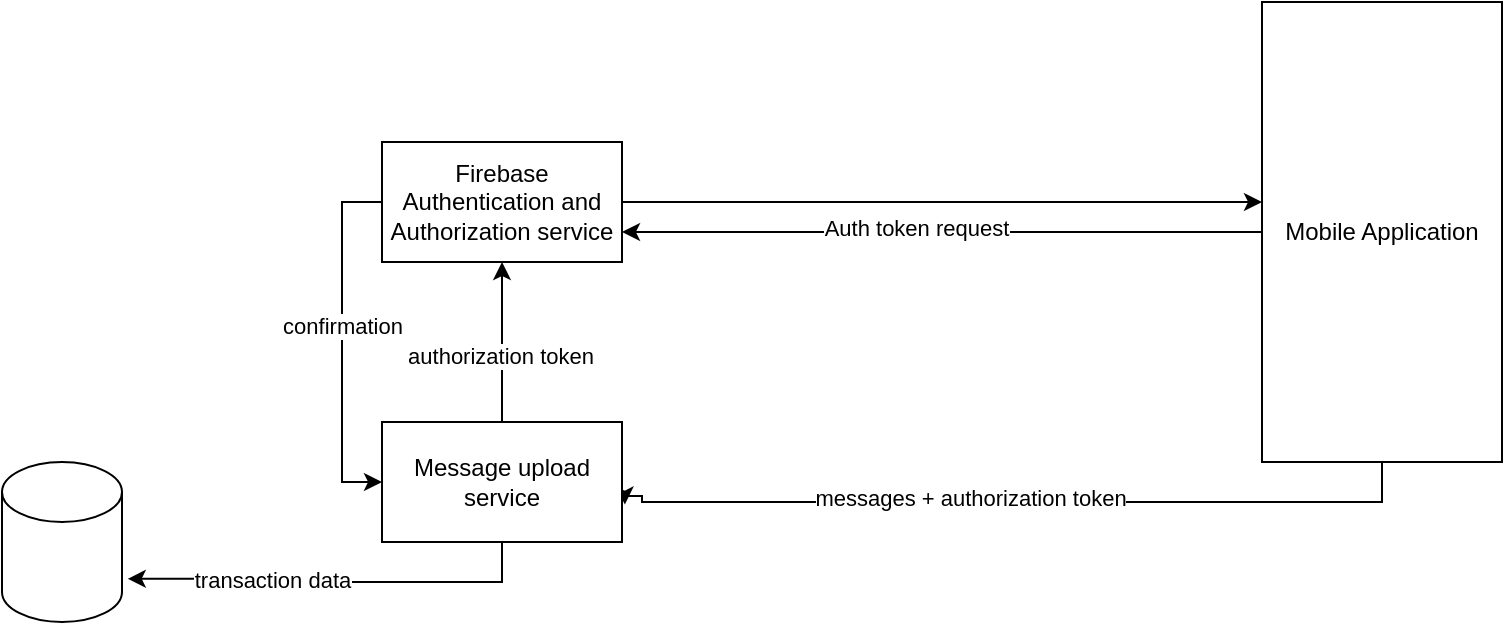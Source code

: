<mxfile version="20.2.7" type="github">
  <diagram id="jcJcA7cQ4BSM7aTr6nIa" name="Page-1">
    <mxGraphModel dx="2381" dy="994" grid="1" gridSize="10" guides="1" tooltips="1" connect="1" arrows="1" fold="1" page="1" pageScale="1" pageWidth="827" pageHeight="1169" math="0" shadow="0">
      <root>
        <mxCell id="0" />
        <mxCell id="1" parent="0" />
        <mxCell id="egxkzBGei7gcssGLEZHz-5" style="edgeStyle=orthogonalEdgeStyle;rounded=0;orthogonalLoop=1;jettySize=auto;html=1;entryX=1.012;entryY=0.688;entryDx=0;entryDy=0;entryPerimeter=0;" parent="1" source="egxkzBGei7gcssGLEZHz-1" target="egxkzBGei7gcssGLEZHz-4" edge="1">
          <mxGeometry relative="1" as="geometry">
            <Array as="points">
              <mxPoint x="630" y="300" />
              <mxPoint x="260" y="300" />
              <mxPoint x="260" y="297" />
              <mxPoint x="251" y="297" />
            </Array>
          </mxGeometry>
        </mxCell>
        <mxCell id="egxkzBGei7gcssGLEZHz-6" value="messages + authorization token" style="edgeLabel;html=1;align=center;verticalAlign=middle;resizable=0;points=[];" parent="egxkzBGei7gcssGLEZHz-5" vertex="1" connectable="0">
          <mxGeometry x="0.117" y="-2" relative="1" as="geometry">
            <mxPoint as="offset" />
          </mxGeometry>
        </mxCell>
        <mxCell id="egxkzBGei7gcssGLEZHz-11" style="edgeStyle=orthogonalEdgeStyle;rounded=0;orthogonalLoop=1;jettySize=auto;html=1;entryX=1;entryY=0.75;entryDx=0;entryDy=0;" parent="1" source="egxkzBGei7gcssGLEZHz-1" target="egxkzBGei7gcssGLEZHz-2" edge="1">
          <mxGeometry relative="1" as="geometry" />
        </mxCell>
        <mxCell id="egxkzBGei7gcssGLEZHz-12" value="Auth token request" style="edgeLabel;html=1;align=center;verticalAlign=middle;resizable=0;points=[];" parent="egxkzBGei7gcssGLEZHz-11" vertex="1" connectable="0">
          <mxGeometry x="0.08" y="-2" relative="1" as="geometry">
            <mxPoint as="offset" />
          </mxGeometry>
        </mxCell>
        <mxCell id="egxkzBGei7gcssGLEZHz-1" value="Mobile Application" style="rounded=0;whiteSpace=wrap;html=1;" parent="1" vertex="1">
          <mxGeometry x="570" y="50" width="120" height="230" as="geometry" />
        </mxCell>
        <mxCell id="egxkzBGei7gcssGLEZHz-3" style="edgeStyle=orthogonalEdgeStyle;rounded=0;orthogonalLoop=1;jettySize=auto;html=1;" parent="1" source="egxkzBGei7gcssGLEZHz-2" edge="1">
          <mxGeometry relative="1" as="geometry">
            <mxPoint x="570" y="150" as="targetPoint" />
          </mxGeometry>
        </mxCell>
        <mxCell id="egxkzBGei7gcssGLEZHz-9" style="edgeStyle=orthogonalEdgeStyle;rounded=0;orthogonalLoop=1;jettySize=auto;html=1;entryX=0;entryY=0.5;entryDx=0;entryDy=0;" parent="1" source="egxkzBGei7gcssGLEZHz-2" target="egxkzBGei7gcssGLEZHz-4" edge="1">
          <mxGeometry relative="1" as="geometry">
            <Array as="points">
              <mxPoint x="110" y="150" />
              <mxPoint x="110" y="290" />
            </Array>
          </mxGeometry>
        </mxCell>
        <mxCell id="egxkzBGei7gcssGLEZHz-10" value="confirmation" style="edgeLabel;html=1;align=center;verticalAlign=middle;resizable=0;points=[];" parent="egxkzBGei7gcssGLEZHz-9" vertex="1" connectable="0">
          <mxGeometry x="-0.097" relative="1" as="geometry">
            <mxPoint as="offset" />
          </mxGeometry>
        </mxCell>
        <mxCell id="egxkzBGei7gcssGLEZHz-2" value="Firebase Authentication and Authorization service" style="rounded=0;whiteSpace=wrap;html=1;" parent="1" vertex="1">
          <mxGeometry x="130" y="120" width="120" height="60" as="geometry" />
        </mxCell>
        <mxCell id="egxkzBGei7gcssGLEZHz-7" style="edgeStyle=orthogonalEdgeStyle;rounded=0;orthogonalLoop=1;jettySize=auto;html=1;entryX=0.5;entryY=1;entryDx=0;entryDy=0;" parent="1" source="egxkzBGei7gcssGLEZHz-4" target="egxkzBGei7gcssGLEZHz-2" edge="1">
          <mxGeometry relative="1" as="geometry" />
        </mxCell>
        <mxCell id="egxkzBGei7gcssGLEZHz-8" value="authorization token" style="edgeLabel;html=1;align=center;verticalAlign=middle;resizable=0;points=[];" parent="egxkzBGei7gcssGLEZHz-7" vertex="1" connectable="0">
          <mxGeometry x="-0.163" y="1" relative="1" as="geometry">
            <mxPoint as="offset" />
          </mxGeometry>
        </mxCell>
        <mxCell id="egxkzBGei7gcssGLEZHz-14" style="edgeStyle=orthogonalEdgeStyle;rounded=0;orthogonalLoop=1;jettySize=auto;html=1;entryX=1.048;entryY=0.73;entryDx=0;entryDy=0;entryPerimeter=0;" parent="1" source="egxkzBGei7gcssGLEZHz-4" target="egxkzBGei7gcssGLEZHz-13" edge="1">
          <mxGeometry relative="1" as="geometry">
            <Array as="points">
              <mxPoint x="190" y="340" />
              <mxPoint x="105" y="340" />
              <mxPoint x="105" y="338" />
            </Array>
          </mxGeometry>
        </mxCell>
        <mxCell id="egxkzBGei7gcssGLEZHz-15" value="transaction data" style="edgeLabel;html=1;align=center;verticalAlign=middle;resizable=0;points=[];" parent="egxkzBGei7gcssGLEZHz-14" vertex="1" connectable="0">
          <mxGeometry x="0.309" relative="1" as="geometry">
            <mxPoint as="offset" />
          </mxGeometry>
        </mxCell>
        <mxCell id="egxkzBGei7gcssGLEZHz-4" value="Message upload service" style="rounded=0;whiteSpace=wrap;html=1;" parent="1" vertex="1">
          <mxGeometry x="130" y="260" width="120" height="60" as="geometry" />
        </mxCell>
        <mxCell id="egxkzBGei7gcssGLEZHz-13" value="" style="shape=cylinder3;whiteSpace=wrap;html=1;boundedLbl=1;backgroundOutline=1;size=15;" parent="1" vertex="1">
          <mxGeometry x="-60" y="280" width="60" height="80" as="geometry" />
        </mxCell>
      </root>
    </mxGraphModel>
  </diagram>
</mxfile>
